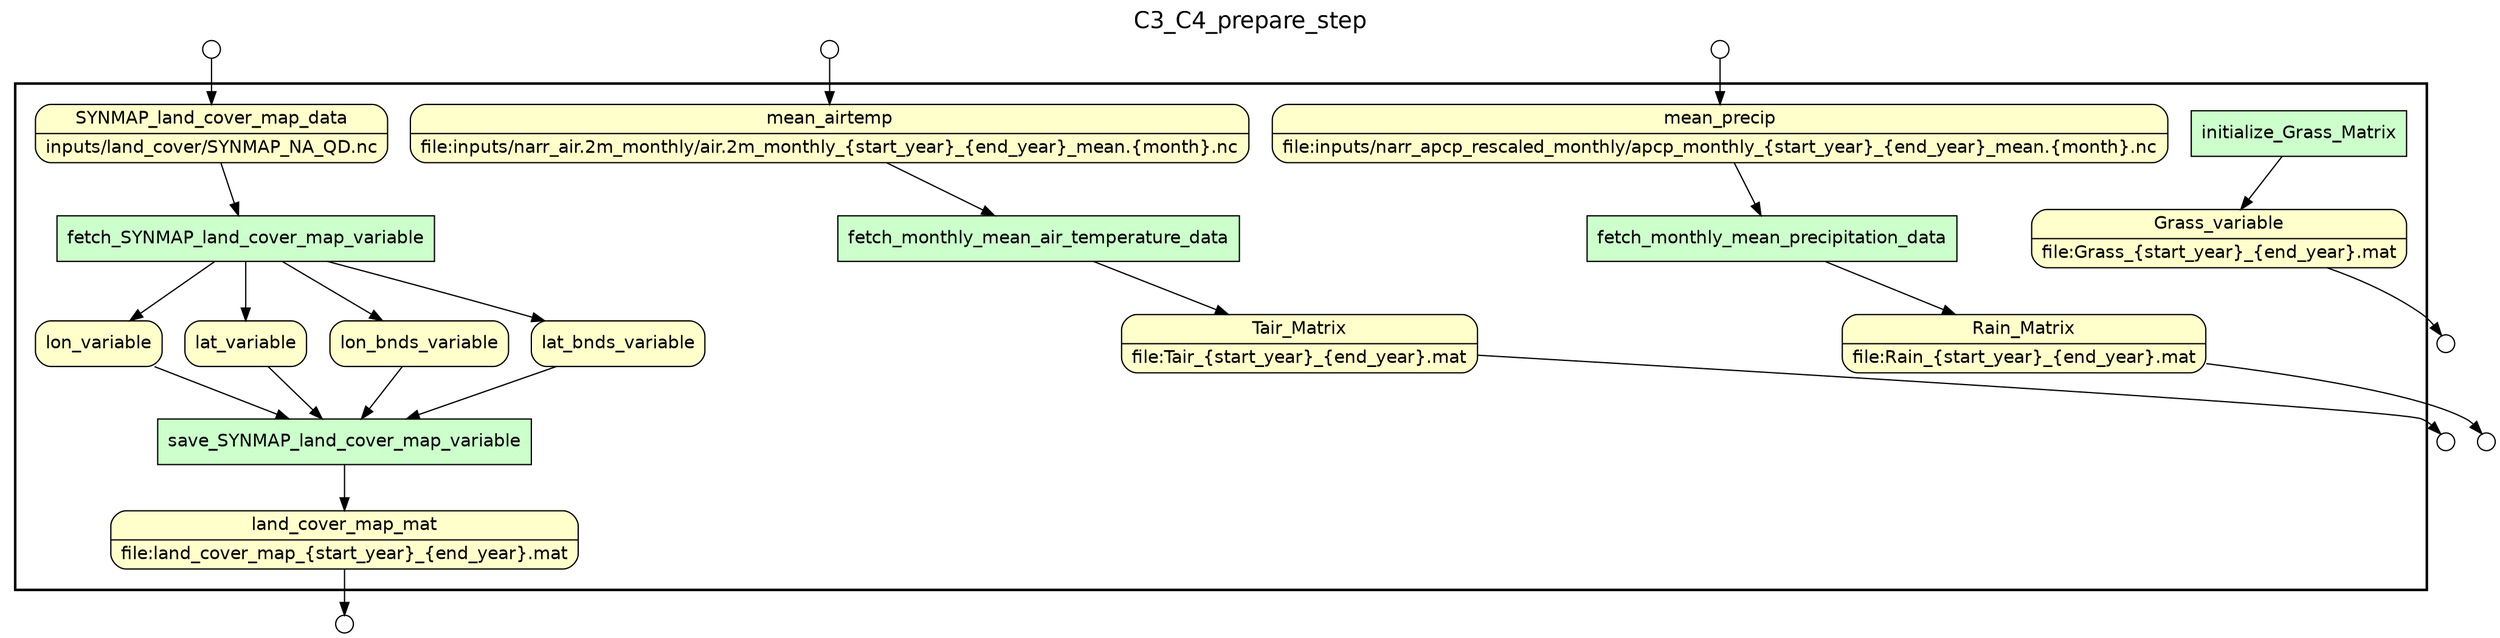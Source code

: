 
/* Start of top-level graph */
digraph Workflow {
rankdir=TB

/* Title for graph */
fontname=Helvetica; fontsize=18; labelloc=t
label=C3_C4_prepare_step

/* Start of double cluster for drawing box around nodes in workflow */
subgraph cluster_workflow_box_outer { label=""; color=black; penwidth=2
subgraph cluster_workflow_box_inner { label=""; penwidth=0

/* Style for nodes representing atomic programs in workflow */
node[shape=box style=filled fillcolor="#CCFFCC" peripheries=1 fontname=Helvetica]

/* Nodes representing atomic programs in workflow */
fetch_SYNMAP_land_cover_map_variable
save_SYNMAP_land_cover_map_variable
fetch_monthly_mean_air_temperature_data
fetch_monthly_mean_precipitation_data
initialize_Grass_Matrix

/* Style for nodes representing non-parameter data channels in workflow */
node[shape=box style="rounded,filled" fillcolor="#FFFFCC" peripheries=1 fontname=Helvetica]

/* Nodes for non-parameter data channels in workflow */
Tair_Matrix [shape=record rankdir=LR label="{<f0> Tair_Matrix |<f1> file\:Tair_\{start_year\}_\{end_year\}.mat}"];
Rain_Matrix [shape=record rankdir=LR label="{<f0> Rain_Matrix |<f1> file\:Rain_\{start_year\}_\{end_year\}.mat}"];
Grass_variable [shape=record rankdir=LR label="{<f0> Grass_variable |<f1> file\:Grass_\{start_year\}_\{end_year\}.mat}"];
land_cover_map_mat [shape=record rankdir=LR label="{<f0> land_cover_map_mat |<f1> file\:land_cover_map_\{start_year\}_\{end_year\}.mat}"];
SYNMAP_land_cover_map_data [shape=record rankdir=LR label="{<f0> SYNMAP_land_cover_map_data |<f1> inputs/land_cover/SYNMAP_NA_QD.nc}"];
lon_variable
lat_variable
lon_bnds_variable
lat_bnds_variable
mean_airtemp [shape=record rankdir=LR label="{<f0> mean_airtemp |<f1> file\:inputs/narr_air.2m_monthly/air.2m_monthly_\{start_year\}_\{end_year\}_mean.\{month\}.nc}"];
mean_precip [shape=record rankdir=LR label="{<f0> mean_precip |<f1> file\:inputs/narr_apcp_rescaled_monthly/apcp_monthly_\{start_year\}_\{end_year\}_mean.\{month\}.nc}"];

/* Style for nodes representing parameter channels in workflow */
node[shape=box style="rounded,filled" fillcolor="#FCFCFC" peripheries=1 fontname=Helvetica]

/* Nodes representing parameter channels in workflow */

/* Edges representing connections between programs and channels */
fetch_SYNMAP_land_cover_map_variable -> lon_variable
fetch_SYNMAP_land_cover_map_variable -> lat_variable
fetch_SYNMAP_land_cover_map_variable -> lon_bnds_variable
fetch_SYNMAP_land_cover_map_variable -> lat_bnds_variable
SYNMAP_land_cover_map_data -> fetch_SYNMAP_land_cover_map_variable
save_SYNMAP_land_cover_map_variable -> land_cover_map_mat
lon_variable -> save_SYNMAP_land_cover_map_variable
lat_variable -> save_SYNMAP_land_cover_map_variable
lon_bnds_variable -> save_SYNMAP_land_cover_map_variable
lat_bnds_variable -> save_SYNMAP_land_cover_map_variable
fetch_monthly_mean_air_temperature_data -> Tair_Matrix
mean_airtemp -> fetch_monthly_mean_air_temperature_data
fetch_monthly_mean_precipitation_data -> Rain_Matrix
mean_precip -> fetch_monthly_mean_precipitation_data
initialize_Grass_Matrix -> Grass_variable

/* End of double cluster for drawing box around nodes in workflow */
}}

/* Style for nodes representing workflow input ports */
node[shape=circle style="rounded,filled" fillcolor="#FFFFFF" peripheries=1 fontname=Helvetica width=0.2]

/* Nodes representing workflow input ports */
SYNMAP_land_cover_map_data_input_port [label=""]
mean_airtemp_input_port [label=""]
mean_precip_input_port [label=""]

/* Style for nodes representing workflow output ports */
node[shape=circle style="rounded,filled" fillcolor="#FFFFFF" peripheries=1 fontname=Helvetica width=0.2]

/* Nodes representing workflow output ports */
Tair_Matrix_output_port [label=""]
Rain_Matrix_output_port [label=""]
Grass_variable_output_port [label=""]
land_cover_map_mat_output_port [label=""]

/* Edges from input ports to channels */
SYNMAP_land_cover_map_data_input_port -> SYNMAP_land_cover_map_data
mean_airtemp_input_port -> mean_airtemp
mean_precip_input_port -> mean_precip

/* Edges from channels to output ports */
Tair_Matrix -> Tair_Matrix_output_port
Rain_Matrix -> Rain_Matrix_output_port
Grass_variable -> Grass_variable_output_port
land_cover_map_mat -> land_cover_map_mat_output_port

/* End of top-level graph */
}

